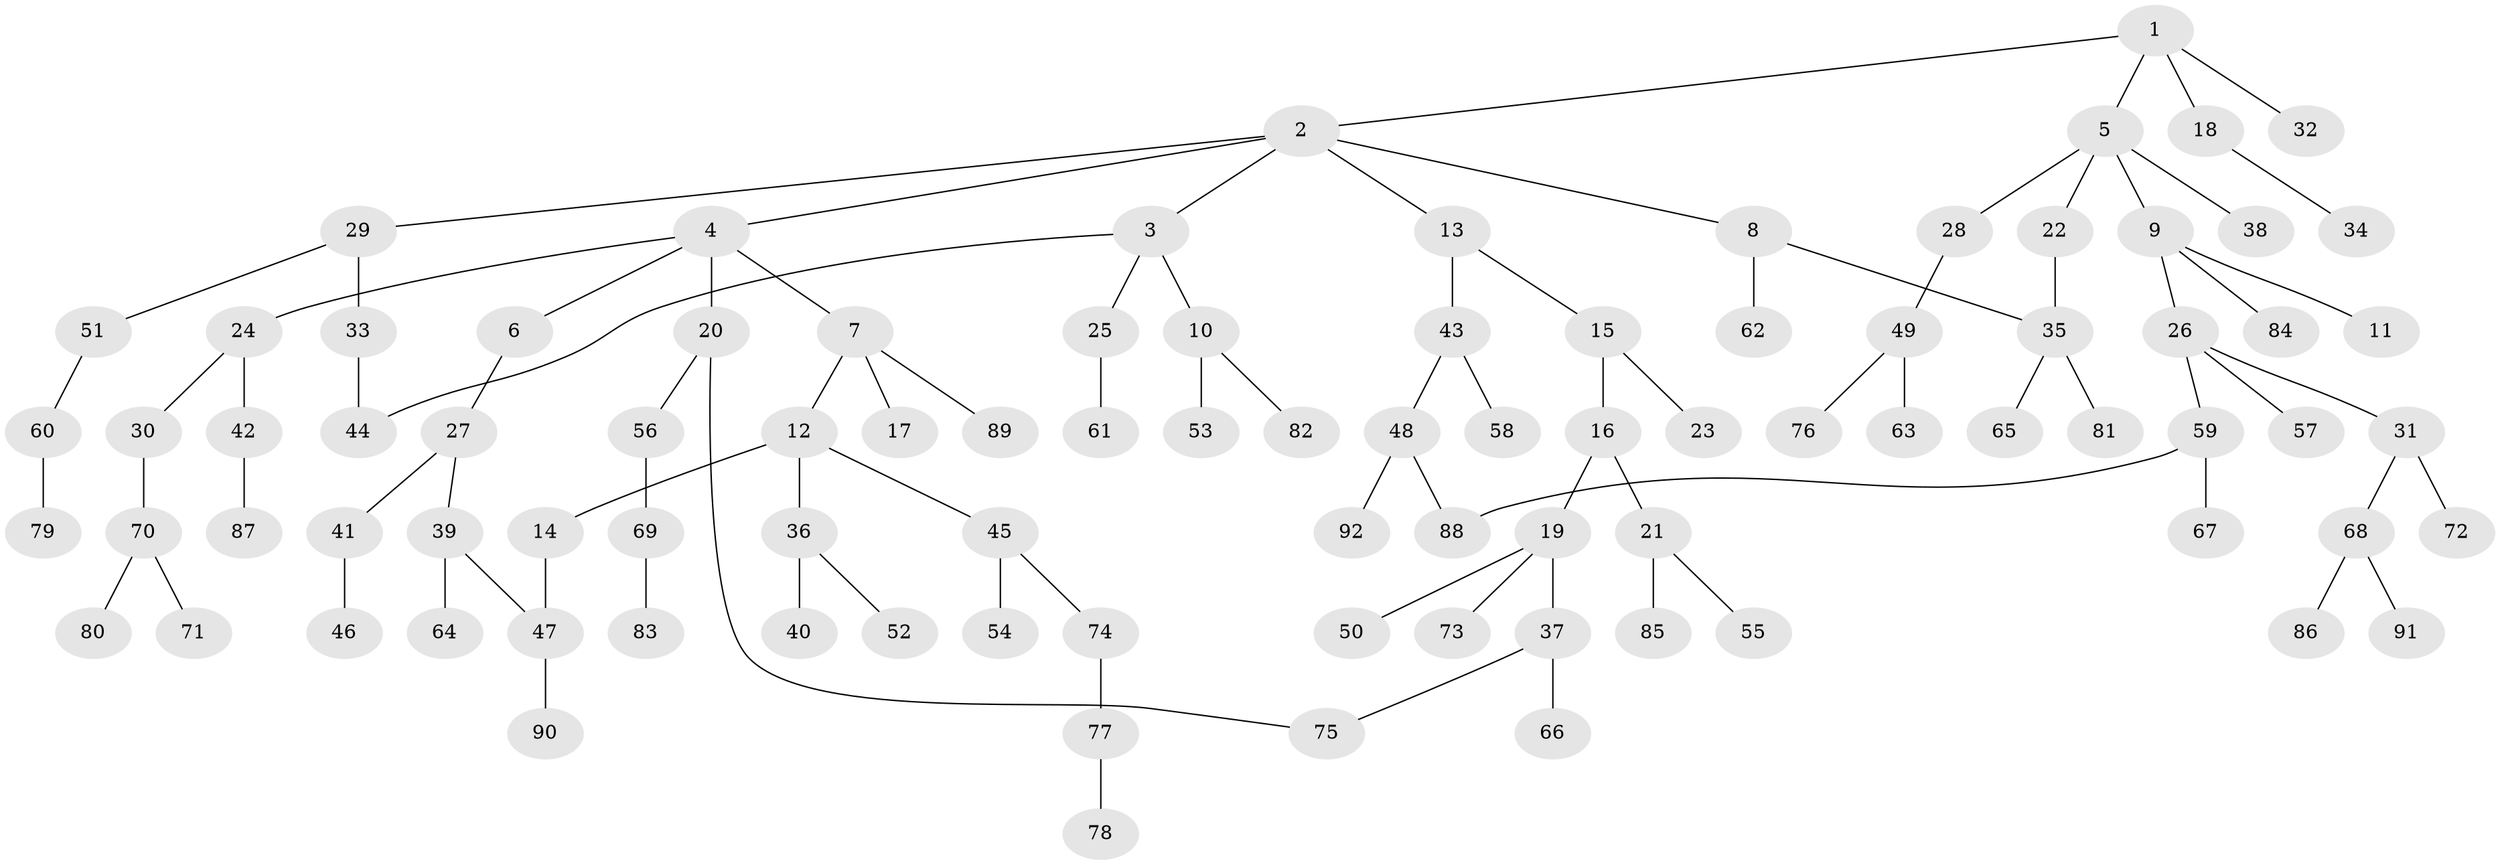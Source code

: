 // coarse degree distribution, {3: 0.171875, 7: 0.015625, 5: 0.0625, 6: 0.015625, 2: 0.21875, 4: 0.046875, 1: 0.46875}
// Generated by graph-tools (version 1.1) at 2025/41/03/06/25 10:41:26]
// undirected, 92 vertices, 96 edges
graph export_dot {
graph [start="1"]
  node [color=gray90,style=filled];
  1;
  2;
  3;
  4;
  5;
  6;
  7;
  8;
  9;
  10;
  11;
  12;
  13;
  14;
  15;
  16;
  17;
  18;
  19;
  20;
  21;
  22;
  23;
  24;
  25;
  26;
  27;
  28;
  29;
  30;
  31;
  32;
  33;
  34;
  35;
  36;
  37;
  38;
  39;
  40;
  41;
  42;
  43;
  44;
  45;
  46;
  47;
  48;
  49;
  50;
  51;
  52;
  53;
  54;
  55;
  56;
  57;
  58;
  59;
  60;
  61;
  62;
  63;
  64;
  65;
  66;
  67;
  68;
  69;
  70;
  71;
  72;
  73;
  74;
  75;
  76;
  77;
  78;
  79;
  80;
  81;
  82;
  83;
  84;
  85;
  86;
  87;
  88;
  89;
  90;
  91;
  92;
  1 -- 2;
  1 -- 5;
  1 -- 18;
  1 -- 32;
  2 -- 3;
  2 -- 4;
  2 -- 8;
  2 -- 13;
  2 -- 29;
  3 -- 10;
  3 -- 25;
  3 -- 44;
  4 -- 6;
  4 -- 7;
  4 -- 20;
  4 -- 24;
  5 -- 9;
  5 -- 22;
  5 -- 28;
  5 -- 38;
  6 -- 27;
  7 -- 12;
  7 -- 17;
  7 -- 89;
  8 -- 62;
  8 -- 35;
  9 -- 11;
  9 -- 26;
  9 -- 84;
  10 -- 53;
  10 -- 82;
  12 -- 14;
  12 -- 36;
  12 -- 45;
  13 -- 15;
  13 -- 43;
  14 -- 47;
  15 -- 16;
  15 -- 23;
  16 -- 19;
  16 -- 21;
  18 -- 34;
  19 -- 37;
  19 -- 50;
  19 -- 73;
  20 -- 56;
  20 -- 75;
  21 -- 55;
  21 -- 85;
  22 -- 35;
  24 -- 30;
  24 -- 42;
  25 -- 61;
  26 -- 31;
  26 -- 57;
  26 -- 59;
  27 -- 39;
  27 -- 41;
  28 -- 49;
  29 -- 33;
  29 -- 51;
  30 -- 70;
  31 -- 68;
  31 -- 72;
  33 -- 44;
  35 -- 65;
  35 -- 81;
  36 -- 40;
  36 -- 52;
  37 -- 66;
  37 -- 75;
  39 -- 47;
  39 -- 64;
  41 -- 46;
  42 -- 87;
  43 -- 48;
  43 -- 58;
  45 -- 54;
  45 -- 74;
  47 -- 90;
  48 -- 88;
  48 -- 92;
  49 -- 63;
  49 -- 76;
  51 -- 60;
  56 -- 69;
  59 -- 67;
  59 -- 88;
  60 -- 79;
  68 -- 86;
  68 -- 91;
  69 -- 83;
  70 -- 71;
  70 -- 80;
  74 -- 77;
  77 -- 78;
}

